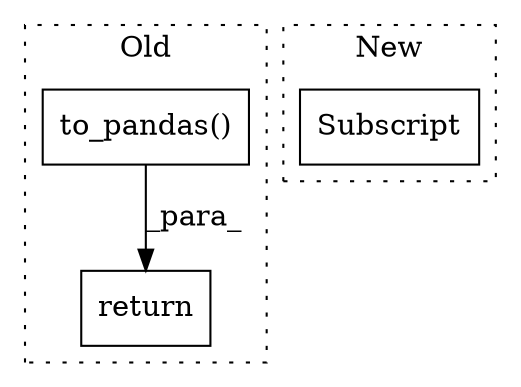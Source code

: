 digraph G {
subgraph cluster0 {
1 [label="to_pandas()" a="75" s="5666" l="52" shape="box"];
3 [label="return" a="93" s="5727" l="7" shape="box"];
label = "Old";
style="dotted";
}
subgraph cluster1 {
2 [label="Subscript" a="63" s="5658,0" l="13,0" shape="box"];
label = "New";
style="dotted";
}
1 -> 3 [label="_para_"];
}